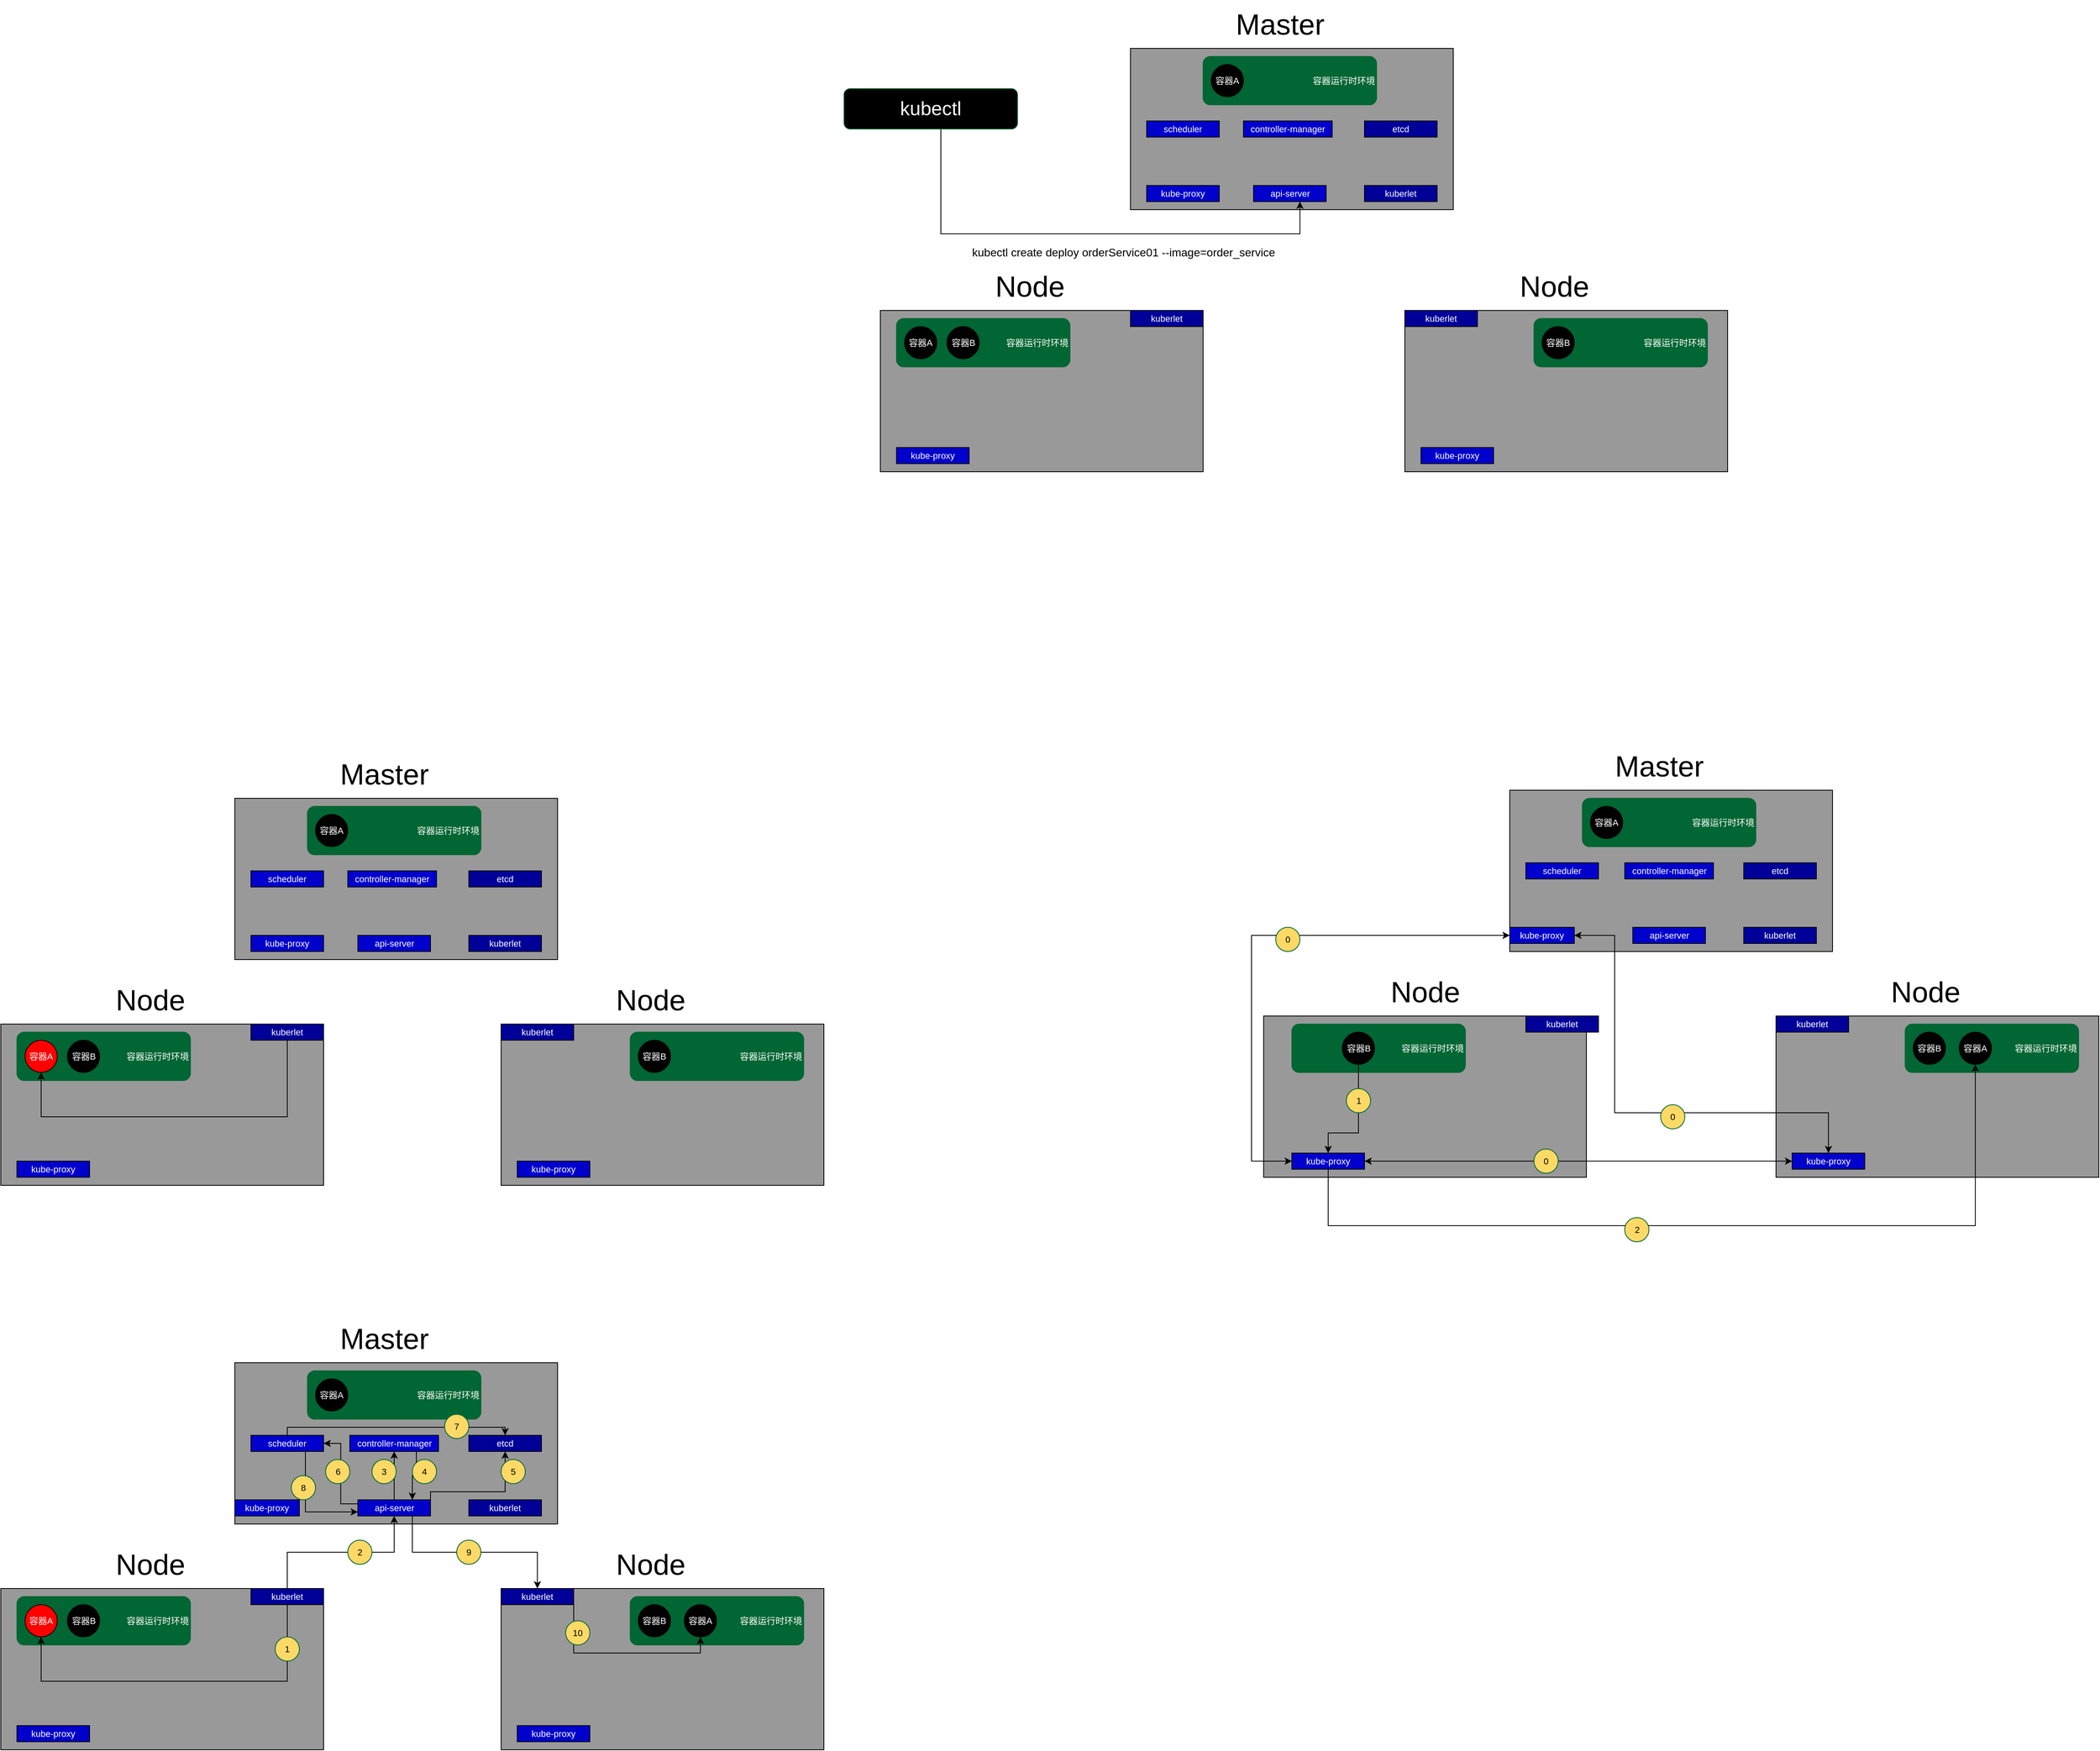 <mxfile version="20.3.0" type="device"><diagram id="0HP05efouPuiv2HojTxI" name="第 1 页"><mxGraphModel dx="3092" dy="861" grid="1" gridSize="10" guides="1" tooltips="1" connect="1" arrows="1" fold="1" page="1" pageScale="1" pageWidth="827" pageHeight="1169" math="0" shadow="0"><root><mxCell id="0"/><mxCell id="1" parent="0"/><mxCell id="IJQX7yAY1gJZF01t3FW6-1" value="" style="rounded=0;whiteSpace=wrap;html=1;fillColor=#999999;" vertex="1" parent="1"><mxGeometry x="140" y="60" width="400" height="200" as="geometry"/></mxCell><mxCell id="IJQX7yAY1gJZF01t3FW6-9" value="容器运行时环境" style="rounded=1;whiteSpace=wrap;html=1;fontSize=11;fontColor=#FFFFFF;fillColor=#006633;strokeColor=#006633;align=right;" vertex="1" parent="1"><mxGeometry x="230" y="70" width="215" height="60" as="geometry"/></mxCell><mxCell id="IJQX7yAY1gJZF01t3FW6-2" value="&lt;font style=&quot;font-size: 36px;&quot;&gt;Master&lt;/font&gt;" style="text;html=1;align=center;verticalAlign=middle;resizable=0;points=[];autosize=1;strokeColor=none;fillColor=none;" vertex="1" parent="1"><mxGeometry x="260" width="130" height="60" as="geometry"/></mxCell><mxCell id="IJQX7yAY1gJZF01t3FW6-4" value="容器A" style="ellipse;whiteSpace=wrap;html=1;aspect=fixed;fontSize=11;fontColor=#FFFFFF;fillColor=#000000;" vertex="1" parent="1"><mxGeometry x="240" y="80" width="40" height="40" as="geometry"/></mxCell><mxCell id="IJQX7yAY1gJZF01t3FW6-5" value="etcd" style="rounded=0;whiteSpace=wrap;html=1;fontSize=11;fontColor=#FFFFFF;fillColor=#000099;" vertex="1" parent="1"><mxGeometry x="430" y="150" width="90" height="20" as="geometry"/></mxCell><mxCell id="IJQX7yAY1gJZF01t3FW6-6" value="controller-manager" style="rounded=0;whiteSpace=wrap;html=1;fontSize=11;fontColor=#FFFFFF;fillColor=#0000CC;" vertex="1" parent="1"><mxGeometry x="280" y="150" width="110" height="20" as="geometry"/></mxCell><mxCell id="IJQX7yAY1gJZF01t3FW6-7" value="scheduler" style="rounded=0;whiteSpace=wrap;html=1;fontSize=11;fontColor=#FFFFFF;fillColor=#0000CC;" vertex="1" parent="1"><mxGeometry x="160" y="150" width="90" height="20" as="geometry"/></mxCell><mxCell id="IJQX7yAY1gJZF01t3FW6-8" value="api-server" style="rounded=0;whiteSpace=wrap;html=1;fontSize=11;fontColor=#FFFFFF;fillColor=#0000CC;" vertex="1" parent="1"><mxGeometry x="292.5" y="230" width="90" height="20" as="geometry"/></mxCell><mxCell id="IJQX7yAY1gJZF01t3FW6-10" value="kube-proxy" style="rounded=0;whiteSpace=wrap;html=1;fontSize=11;fontColor=#FFFFFF;fillColor=#0000CC;" vertex="1" parent="1"><mxGeometry x="160" y="230" width="90" height="20" as="geometry"/></mxCell><mxCell id="IJQX7yAY1gJZF01t3FW6-21" value="" style="rounded=0;whiteSpace=wrap;html=1;fillColor=#999999;" vertex="1" parent="1"><mxGeometry x="-170" y="385" width="400" height="200" as="geometry"/></mxCell><mxCell id="IJQX7yAY1gJZF01t3FW6-22" value="容器运行时环境" style="rounded=1;whiteSpace=wrap;html=1;fontSize=11;fontColor=#FFFFFF;fillColor=#006633;strokeColor=#006633;align=right;" vertex="1" parent="1"><mxGeometry x="-150" y="395" width="215" height="60" as="geometry"/></mxCell><mxCell id="IJQX7yAY1gJZF01t3FW6-23" value="&lt;span style=&quot;font-size: 36px;&quot;&gt;Node&lt;/span&gt;" style="text;html=1;align=center;verticalAlign=middle;resizable=0;points=[];autosize=1;strokeColor=none;fillColor=none;" vertex="1" parent="1"><mxGeometry x="-40" y="325" width="110" height="60" as="geometry"/></mxCell><mxCell id="IJQX7yAY1gJZF01t3FW6-24" value="容器A" style="ellipse;whiteSpace=wrap;html=1;aspect=fixed;fontSize=11;fontColor=#FFFFFF;fillColor=#000000;" vertex="1" parent="1"><mxGeometry x="-140" y="405" width="40" height="40" as="geometry"/></mxCell><mxCell id="IJQX7yAY1gJZF01t3FW6-29" value="kube-proxy" style="rounded=0;whiteSpace=wrap;html=1;fontSize=11;fontColor=#FFFFFF;fillColor=#0000CC;" vertex="1" parent="1"><mxGeometry x="-150" y="555" width="90" height="20" as="geometry"/></mxCell><mxCell id="IJQX7yAY1gJZF01t3FW6-30" value="容器B" style="ellipse;whiteSpace=wrap;html=1;aspect=fixed;fontSize=11;fontColor=#FFFFFF;fillColor=#000000;" vertex="1" parent="1"><mxGeometry x="-87.5" y="405" width="40" height="40" as="geometry"/></mxCell><mxCell id="IJQX7yAY1gJZF01t3FW6-31" value="kuberlet" style="rounded=0;whiteSpace=wrap;html=1;fontSize=11;fontColor=#FFFFFF;fillColor=#000099;" vertex="1" parent="1"><mxGeometry x="430" y="230" width="90" height="20" as="geometry"/></mxCell><mxCell id="IJQX7yAY1gJZF01t3FW6-32" value="kuberlet" style="rounded=0;whiteSpace=wrap;html=1;fontSize=11;fontColor=#FFFFFF;fillColor=#000099;" vertex="1" parent="1"><mxGeometry x="140" y="385" width="90" height="20" as="geometry"/></mxCell><mxCell id="IJQX7yAY1gJZF01t3FW6-33" value="" style="rounded=0;whiteSpace=wrap;html=1;fillColor=#999999;" vertex="1" parent="1"><mxGeometry x="480" y="385" width="400" height="200" as="geometry"/></mxCell><mxCell id="IJQX7yAY1gJZF01t3FW6-34" value="容器运行时环境" style="rounded=1;whiteSpace=wrap;html=1;fontSize=11;fontColor=#FFFFFF;fillColor=#006633;strokeColor=#006633;align=right;" vertex="1" parent="1"><mxGeometry x="640" y="395" width="215" height="60" as="geometry"/></mxCell><mxCell id="IJQX7yAY1gJZF01t3FW6-35" value="&lt;span style=&quot;font-size: 36px;&quot;&gt;Node&lt;/span&gt;" style="text;html=1;align=center;verticalAlign=middle;resizable=0;points=[];autosize=1;strokeColor=none;fillColor=none;" vertex="1" parent="1"><mxGeometry x="610" y="325" width="110" height="60" as="geometry"/></mxCell><mxCell id="IJQX7yAY1gJZF01t3FW6-41" value="kube-proxy" style="rounded=0;whiteSpace=wrap;html=1;fontSize=11;fontColor=#FFFFFF;fillColor=#0000CC;" vertex="1" parent="1"><mxGeometry x="500" y="555" width="90" height="20" as="geometry"/></mxCell><mxCell id="IJQX7yAY1gJZF01t3FW6-42" value="容器B" style="ellipse;whiteSpace=wrap;html=1;aspect=fixed;fontSize=11;fontColor=#FFFFFF;fillColor=#000000;" vertex="1" parent="1"><mxGeometry x="650" y="405" width="40" height="40" as="geometry"/></mxCell><mxCell id="IJQX7yAY1gJZF01t3FW6-43" value="kuberlet" style="rounded=0;whiteSpace=wrap;html=1;fontSize=11;fontColor=#FFFFFF;fillColor=#000099;" vertex="1" parent="1"><mxGeometry x="480" y="385" width="90" height="20" as="geometry"/></mxCell><mxCell id="IJQX7yAY1gJZF01t3FW6-45" value="" style="rounded=0;whiteSpace=wrap;html=1;fillColor=#999999;" vertex="1" parent="1"><mxGeometry x="-970" y="990" width="400" height="200" as="geometry"/></mxCell><mxCell id="IJQX7yAY1gJZF01t3FW6-46" value="容器运行时环境" style="rounded=1;whiteSpace=wrap;html=1;fontSize=11;fontColor=#FFFFFF;fillColor=#006633;strokeColor=#006633;align=right;" vertex="1" parent="1"><mxGeometry x="-880" y="1000" width="215" height="60" as="geometry"/></mxCell><mxCell id="IJQX7yAY1gJZF01t3FW6-47" value="&lt;font style=&quot;font-size: 36px;&quot;&gt;Master&lt;/font&gt;" style="text;html=1;align=center;verticalAlign=middle;resizable=0;points=[];autosize=1;strokeColor=none;fillColor=none;" vertex="1" parent="1"><mxGeometry x="-850" y="930" width="130" height="60" as="geometry"/></mxCell><mxCell id="IJQX7yAY1gJZF01t3FW6-48" value="容器A" style="ellipse;whiteSpace=wrap;html=1;aspect=fixed;fontSize=11;fontColor=#FFFFFF;fillColor=#000000;" vertex="1" parent="1"><mxGeometry x="-870" y="1010" width="40" height="40" as="geometry"/></mxCell><mxCell id="IJQX7yAY1gJZF01t3FW6-49" value="etcd" style="rounded=0;whiteSpace=wrap;html=1;fontSize=11;fontColor=#FFFFFF;fillColor=#000099;" vertex="1" parent="1"><mxGeometry x="-680" y="1080" width="90" height="20" as="geometry"/></mxCell><mxCell id="IJQX7yAY1gJZF01t3FW6-50" value="controller-manager" style="rounded=0;whiteSpace=wrap;html=1;fontSize=11;fontColor=#FFFFFF;fillColor=#0000CC;" vertex="1" parent="1"><mxGeometry x="-830" y="1080" width="110" height="20" as="geometry"/></mxCell><mxCell id="IJQX7yAY1gJZF01t3FW6-51" value="scheduler" style="rounded=0;whiteSpace=wrap;html=1;fontSize=11;fontColor=#FFFFFF;fillColor=#0000CC;" vertex="1" parent="1"><mxGeometry x="-950" y="1080" width="90" height="20" as="geometry"/></mxCell><mxCell id="IJQX7yAY1gJZF01t3FW6-52" value="api-server" style="rounded=0;whiteSpace=wrap;html=1;fontSize=11;fontColor=#FFFFFF;fillColor=#0000CC;" vertex="1" parent="1"><mxGeometry x="-817.5" y="1160" width="90" height="20" as="geometry"/></mxCell><mxCell id="IJQX7yAY1gJZF01t3FW6-53" value="kube-proxy" style="rounded=0;whiteSpace=wrap;html=1;fontSize=11;fontColor=#FFFFFF;fillColor=#0000CC;" vertex="1" parent="1"><mxGeometry x="-950" y="1160" width="90" height="20" as="geometry"/></mxCell><mxCell id="IJQX7yAY1gJZF01t3FW6-54" value="" style="rounded=0;whiteSpace=wrap;html=1;fillColor=#999999;" vertex="1" parent="1"><mxGeometry x="-1260" y="1270" width="400" height="200" as="geometry"/></mxCell><mxCell id="IJQX7yAY1gJZF01t3FW6-55" value="容器运行时环境" style="rounded=1;whiteSpace=wrap;html=1;fontSize=11;fontColor=#FFFFFF;fillColor=#006633;strokeColor=#006633;align=right;" vertex="1" parent="1"><mxGeometry x="-1240" y="1280" width="215" height="60" as="geometry"/></mxCell><mxCell id="IJQX7yAY1gJZF01t3FW6-56" value="&lt;span style=&quot;font-size: 36px;&quot;&gt;Node&lt;/span&gt;" style="text;html=1;align=center;verticalAlign=middle;resizable=0;points=[];autosize=1;strokeColor=none;fillColor=none;" vertex="1" parent="1"><mxGeometry x="-1130" y="1210" width="110" height="60" as="geometry"/></mxCell><mxCell id="IJQX7yAY1gJZF01t3FW6-57" value="容器A" style="ellipse;whiteSpace=wrap;html=1;aspect=fixed;fontSize=11;fontColor=#FFFFFF;fillColor=#FF0000;" vertex="1" parent="1"><mxGeometry x="-1230" y="1290" width="40" height="40" as="geometry"/></mxCell><mxCell id="IJQX7yAY1gJZF01t3FW6-58" value="kube-proxy" style="rounded=0;whiteSpace=wrap;html=1;fontSize=11;fontColor=#FFFFFF;fillColor=#0000CC;" vertex="1" parent="1"><mxGeometry x="-1240" y="1440" width="90" height="20" as="geometry"/></mxCell><mxCell id="IJQX7yAY1gJZF01t3FW6-59" value="容器B" style="ellipse;whiteSpace=wrap;html=1;aspect=fixed;fontSize=11;fontColor=#FFFFFF;fillColor=#000000;" vertex="1" parent="1"><mxGeometry x="-1177.5" y="1290" width="40" height="40" as="geometry"/></mxCell><mxCell id="IJQX7yAY1gJZF01t3FW6-60" value="kuberlet" style="rounded=0;whiteSpace=wrap;html=1;fontSize=11;fontColor=#FFFFFF;fillColor=#000099;" vertex="1" parent="1"><mxGeometry x="-680" y="1160" width="90" height="20" as="geometry"/></mxCell><mxCell id="IJQX7yAY1gJZF01t3FW6-69" style="edgeStyle=orthogonalEdgeStyle;rounded=0;orthogonalLoop=1;jettySize=auto;html=1;fontSize=11;fontColor=#FFFFFF;entryX=0.5;entryY=1;entryDx=0;entryDy=0;" edge="1" parent="1" source="IJQX7yAY1gJZF01t3FW6-61" target="IJQX7yAY1gJZF01t3FW6-57"><mxGeometry relative="1" as="geometry"><Array as="points"><mxPoint x="-905" y="1385"/><mxPoint x="-1210" y="1385"/></Array></mxGeometry></mxCell><mxCell id="IJQX7yAY1gJZF01t3FW6-61" value="kuberlet" style="rounded=0;whiteSpace=wrap;html=1;fontSize=11;fontColor=#FFFFFF;fillColor=#000099;" vertex="1" parent="1"><mxGeometry x="-950" y="1270" width="90" height="20" as="geometry"/></mxCell><mxCell id="IJQX7yAY1gJZF01t3FW6-62" value="" style="rounded=0;whiteSpace=wrap;html=1;fillColor=#999999;" vertex="1" parent="1"><mxGeometry x="-640" y="1270" width="400" height="200" as="geometry"/></mxCell><mxCell id="IJQX7yAY1gJZF01t3FW6-63" value="容器运行时环境" style="rounded=1;whiteSpace=wrap;html=1;fontSize=11;fontColor=#FFFFFF;fillColor=#006633;strokeColor=#006633;align=right;" vertex="1" parent="1"><mxGeometry x="-480" y="1280" width="215" height="60" as="geometry"/></mxCell><mxCell id="IJQX7yAY1gJZF01t3FW6-64" value="&lt;span style=&quot;font-size: 36px;&quot;&gt;Node&lt;/span&gt;" style="text;html=1;align=center;verticalAlign=middle;resizable=0;points=[];autosize=1;strokeColor=none;fillColor=none;" vertex="1" parent="1"><mxGeometry x="-510" y="1210" width="110" height="60" as="geometry"/></mxCell><mxCell id="IJQX7yAY1gJZF01t3FW6-65" value="kube-proxy" style="rounded=0;whiteSpace=wrap;html=1;fontSize=11;fontColor=#FFFFFF;fillColor=#0000CC;" vertex="1" parent="1"><mxGeometry x="-620" y="1440" width="90" height="20" as="geometry"/></mxCell><mxCell id="IJQX7yAY1gJZF01t3FW6-66" value="容器B" style="ellipse;whiteSpace=wrap;html=1;aspect=fixed;fontSize=11;fontColor=#FFFFFF;fillColor=#000000;" vertex="1" parent="1"><mxGeometry x="-470" y="1290" width="40" height="40" as="geometry"/></mxCell><mxCell id="IJQX7yAY1gJZF01t3FW6-67" value="kuberlet" style="rounded=0;whiteSpace=wrap;html=1;fontSize=11;fontColor=#FFFFFF;fillColor=#000099;" vertex="1" parent="1"><mxGeometry x="-640" y="1270" width="90" height="20" as="geometry"/></mxCell><mxCell id="IJQX7yAY1gJZF01t3FW6-70" value="" style="rounded=0;whiteSpace=wrap;html=1;fillColor=#999999;" vertex="1" parent="1"><mxGeometry x="-970" y="1690" width="400" height="200" as="geometry"/></mxCell><mxCell id="IJQX7yAY1gJZF01t3FW6-71" value="容器运行时环境" style="rounded=1;whiteSpace=wrap;html=1;fontSize=11;fontColor=#FFFFFF;fillColor=#006633;strokeColor=#006633;align=right;" vertex="1" parent="1"><mxGeometry x="-880" y="1700" width="215" height="60" as="geometry"/></mxCell><mxCell id="IJQX7yAY1gJZF01t3FW6-72" value="&lt;font style=&quot;font-size: 36px;&quot;&gt;Master&lt;/font&gt;" style="text;html=1;align=center;verticalAlign=middle;resizable=0;points=[];autosize=1;strokeColor=none;fillColor=none;" vertex="1" parent="1"><mxGeometry x="-850" y="1630" width="130" height="60" as="geometry"/></mxCell><mxCell id="IJQX7yAY1gJZF01t3FW6-73" value="容器A" style="ellipse;whiteSpace=wrap;html=1;aspect=fixed;fontSize=11;fontColor=#FFFFFF;fillColor=#000000;" vertex="1" parent="1"><mxGeometry x="-870" y="1710" width="40" height="40" as="geometry"/></mxCell><mxCell id="IJQX7yAY1gJZF01t3FW6-74" value="etcd" style="rounded=0;whiteSpace=wrap;html=1;fontSize=11;fontColor=#FFFFFF;fillColor=#000099;" vertex="1" parent="1"><mxGeometry x="-680" y="1780" width="90" height="20" as="geometry"/></mxCell><mxCell id="IJQX7yAY1gJZF01t3FW6-105" style="edgeStyle=orthogonalEdgeStyle;rounded=0;orthogonalLoop=1;jettySize=auto;html=1;exitX=0.75;exitY=1;exitDx=0;exitDy=0;fontSize=11;fontColor=#000000;entryX=0.75;entryY=0;entryDx=0;entryDy=0;" edge="1" parent="1" source="IJQX7yAY1gJZF01t3FW6-75" target="IJQX7yAY1gJZF01t3FW6-77"><mxGeometry relative="1" as="geometry"/></mxCell><mxCell id="IJQX7yAY1gJZF01t3FW6-75" value="controller-manager" style="rounded=0;whiteSpace=wrap;html=1;fontSize=11;fontColor=#FFFFFF;fillColor=#0000CC;" vertex="1" parent="1"><mxGeometry x="-827.5" y="1780" width="110" height="20" as="geometry"/></mxCell><mxCell id="IJQX7yAY1gJZF01t3FW6-112" style="edgeStyle=orthogonalEdgeStyle;rounded=0;orthogonalLoop=1;jettySize=auto;html=1;exitX=0.5;exitY=0;exitDx=0;exitDy=0;entryX=0.5;entryY=0;entryDx=0;entryDy=0;fontSize=11;fontColor=#000000;" edge="1" parent="1" source="IJQX7yAY1gJZF01t3FW6-76" target="IJQX7yAY1gJZF01t3FW6-74"><mxGeometry relative="1" as="geometry"><Array as="points"><mxPoint x="-905" y="1770"/><mxPoint x="-635" y="1770"/></Array></mxGeometry></mxCell><mxCell id="IJQX7yAY1gJZF01t3FW6-114" style="edgeStyle=orthogonalEdgeStyle;rounded=0;orthogonalLoop=1;jettySize=auto;html=1;exitX=0.75;exitY=1;exitDx=0;exitDy=0;entryX=0;entryY=0.75;entryDx=0;entryDy=0;fontSize=11;fontColor=#000000;" edge="1" parent="1" source="IJQX7yAY1gJZF01t3FW6-76" target="IJQX7yAY1gJZF01t3FW6-77"><mxGeometry relative="1" as="geometry"/></mxCell><mxCell id="IJQX7yAY1gJZF01t3FW6-76" value="scheduler" style="rounded=0;whiteSpace=wrap;html=1;fontSize=11;fontColor=#FFFFFF;fillColor=#0000CC;" vertex="1" parent="1"><mxGeometry x="-950" y="1780" width="90" height="20" as="geometry"/></mxCell><mxCell id="IJQX7yAY1gJZF01t3FW6-102" style="edgeStyle=orthogonalEdgeStyle;rounded=0;orthogonalLoop=1;jettySize=auto;html=1;exitX=0.5;exitY=0;exitDx=0;exitDy=0;entryX=0.5;entryY=1;entryDx=0;entryDy=0;fontSize=11;fontColor=#000000;" edge="1" parent="1" source="IJQX7yAY1gJZF01t3FW6-77" target="IJQX7yAY1gJZF01t3FW6-75"><mxGeometry relative="1" as="geometry"/></mxCell><mxCell id="IJQX7yAY1gJZF01t3FW6-107" style="edgeStyle=orthogonalEdgeStyle;rounded=0;orthogonalLoop=1;jettySize=auto;html=1;exitX=1;exitY=0.5;exitDx=0;exitDy=0;entryX=0.5;entryY=1;entryDx=0;entryDy=0;fontSize=11;fontColor=#000000;" edge="1" parent="1" source="IJQX7yAY1gJZF01t3FW6-77" target="IJQX7yAY1gJZF01t3FW6-74"><mxGeometry relative="1" as="geometry"><Array as="points"><mxPoint x="-727" y="1850"/><mxPoint x="-635" y="1850"/></Array></mxGeometry></mxCell><mxCell id="IJQX7yAY1gJZF01t3FW6-109" style="edgeStyle=orthogonalEdgeStyle;rounded=0;orthogonalLoop=1;jettySize=auto;html=1;exitX=0;exitY=0.25;exitDx=0;exitDy=0;entryX=1;entryY=0.5;entryDx=0;entryDy=0;fontSize=11;fontColor=#000000;" edge="1" parent="1" source="IJQX7yAY1gJZF01t3FW6-77" target="IJQX7yAY1gJZF01t3FW6-76"><mxGeometry relative="1" as="geometry"/></mxCell><mxCell id="IJQX7yAY1gJZF01t3FW6-117" style="edgeStyle=orthogonalEdgeStyle;rounded=0;orthogonalLoop=1;jettySize=auto;html=1;exitX=0.75;exitY=1;exitDx=0;exitDy=0;entryX=0.5;entryY=0;entryDx=0;entryDy=0;fontSize=11;fontColor=#000000;" edge="1" parent="1" source="IJQX7yAY1gJZF01t3FW6-77" target="IJQX7yAY1gJZF01t3FW6-93"><mxGeometry relative="1" as="geometry"/></mxCell><mxCell id="IJQX7yAY1gJZF01t3FW6-77" value="api-server" style="rounded=0;whiteSpace=wrap;html=1;fontSize=11;fontColor=#FFFFFF;fillColor=#0000CC;" vertex="1" parent="1"><mxGeometry x="-817.5" y="1860" width="90" height="20" as="geometry"/></mxCell><mxCell id="IJQX7yAY1gJZF01t3FW6-78" value="kube-proxy" style="rounded=0;whiteSpace=wrap;html=1;fontSize=11;fontColor=#FFFFFF;fillColor=#0000CC;" vertex="1" parent="1"><mxGeometry x="-970" y="1860" width="80" height="20" as="geometry"/></mxCell><mxCell id="IJQX7yAY1gJZF01t3FW6-79" value="" style="rounded=0;whiteSpace=wrap;html=1;fillColor=#999999;" vertex="1" parent="1"><mxGeometry x="-1260" y="1970" width="400" height="200" as="geometry"/></mxCell><mxCell id="IJQX7yAY1gJZF01t3FW6-80" value="容器运行时环境" style="rounded=1;whiteSpace=wrap;html=1;fontSize=11;fontColor=#FFFFFF;fillColor=#006633;strokeColor=#006633;align=right;" vertex="1" parent="1"><mxGeometry x="-1240" y="1980" width="215" height="60" as="geometry"/></mxCell><mxCell id="IJQX7yAY1gJZF01t3FW6-81" value="&lt;span style=&quot;font-size: 36px;&quot;&gt;Node&lt;/span&gt;" style="text;html=1;align=center;verticalAlign=middle;resizable=0;points=[];autosize=1;strokeColor=none;fillColor=none;" vertex="1" parent="1"><mxGeometry x="-1130" y="1910" width="110" height="60" as="geometry"/></mxCell><mxCell id="IJQX7yAY1gJZF01t3FW6-82" value="容器A" style="ellipse;whiteSpace=wrap;html=1;aspect=fixed;fontSize=11;fontColor=#FFFFFF;fillColor=#FF0000;" vertex="1" parent="1"><mxGeometry x="-1230" y="1990" width="40" height="40" as="geometry"/></mxCell><mxCell id="IJQX7yAY1gJZF01t3FW6-83" value="kube-proxy" style="rounded=0;whiteSpace=wrap;html=1;fontSize=11;fontColor=#FFFFFF;fillColor=#0000CC;" vertex="1" parent="1"><mxGeometry x="-1240" y="2140" width="90" height="20" as="geometry"/></mxCell><mxCell id="IJQX7yAY1gJZF01t3FW6-84" value="容器B" style="ellipse;whiteSpace=wrap;html=1;aspect=fixed;fontSize=11;fontColor=#FFFFFF;fillColor=#000000;" vertex="1" parent="1"><mxGeometry x="-1177.5" y="1990" width="40" height="40" as="geometry"/></mxCell><mxCell id="IJQX7yAY1gJZF01t3FW6-85" value="kuberlet" style="rounded=0;whiteSpace=wrap;html=1;fontSize=11;fontColor=#FFFFFF;fillColor=#000099;" vertex="1" parent="1"><mxGeometry x="-680" y="1860" width="90" height="20" as="geometry"/></mxCell><mxCell id="IJQX7yAY1gJZF01t3FW6-86" style="edgeStyle=orthogonalEdgeStyle;rounded=0;orthogonalLoop=1;jettySize=auto;html=1;fontSize=11;fontColor=#FFFFFF;entryX=0.5;entryY=1;entryDx=0;entryDy=0;" edge="1" parent="1" source="IJQX7yAY1gJZF01t3FW6-87" target="IJQX7yAY1gJZF01t3FW6-82"><mxGeometry relative="1" as="geometry"><Array as="points"><mxPoint x="-905" y="2085"/><mxPoint x="-1210" y="2085"/></Array></mxGeometry></mxCell><mxCell id="IJQX7yAY1gJZF01t3FW6-100" style="edgeStyle=orthogonalEdgeStyle;rounded=0;orthogonalLoop=1;jettySize=auto;html=1;exitX=0.5;exitY=0;exitDx=0;exitDy=0;entryX=0.5;entryY=1;entryDx=0;entryDy=0;fontSize=11;fontColor=#000000;" edge="1" parent="1" source="IJQX7yAY1gJZF01t3FW6-87" target="IJQX7yAY1gJZF01t3FW6-77"><mxGeometry relative="1" as="geometry"/></mxCell><mxCell id="IJQX7yAY1gJZF01t3FW6-87" value="kuberlet" style="rounded=0;whiteSpace=wrap;html=1;fontSize=11;fontColor=#FFFFFF;fillColor=#000099;" vertex="1" parent="1"><mxGeometry x="-950" y="1970" width="90" height="20" as="geometry"/></mxCell><mxCell id="IJQX7yAY1gJZF01t3FW6-88" value="" style="rounded=0;whiteSpace=wrap;html=1;fillColor=#999999;" vertex="1" parent="1"><mxGeometry x="-640" y="1970" width="400" height="200" as="geometry"/></mxCell><mxCell id="IJQX7yAY1gJZF01t3FW6-89" value="容器运行时环境" style="rounded=1;whiteSpace=wrap;html=1;fontSize=11;fontColor=#FFFFFF;fillColor=#006633;strokeColor=#006633;align=right;" vertex="1" parent="1"><mxGeometry x="-480" y="1980" width="215" height="60" as="geometry"/></mxCell><mxCell id="IJQX7yAY1gJZF01t3FW6-90" value="&lt;span style=&quot;font-size: 36px;&quot;&gt;Node&lt;/span&gt;" style="text;html=1;align=center;verticalAlign=middle;resizable=0;points=[];autosize=1;strokeColor=none;fillColor=none;" vertex="1" parent="1"><mxGeometry x="-510" y="1910" width="110" height="60" as="geometry"/></mxCell><mxCell id="IJQX7yAY1gJZF01t3FW6-91" value="kube-proxy" style="rounded=0;whiteSpace=wrap;html=1;fontSize=11;fontColor=#FFFFFF;fillColor=#0000CC;" vertex="1" parent="1"><mxGeometry x="-620" y="2140" width="90" height="20" as="geometry"/></mxCell><mxCell id="IJQX7yAY1gJZF01t3FW6-92" value="容器B" style="ellipse;whiteSpace=wrap;html=1;aspect=fixed;fontSize=11;fontColor=#FFFFFF;fillColor=#000000;" vertex="1" parent="1"><mxGeometry x="-470" y="1990" width="40" height="40" as="geometry"/></mxCell><mxCell id="IJQX7yAY1gJZF01t3FW6-120" style="edgeStyle=orthogonalEdgeStyle;rounded=0;orthogonalLoop=1;jettySize=auto;html=1;exitX=1;exitY=0.5;exitDx=0;exitDy=0;entryX=0.5;entryY=1;entryDx=0;entryDy=0;fontSize=11;fontColor=#000000;" edge="1" parent="1" source="IJQX7yAY1gJZF01t3FW6-93" target="IJQX7yAY1gJZF01t3FW6-119"><mxGeometry relative="1" as="geometry"><Array as="points"><mxPoint x="-550" y="2050"/><mxPoint x="-393" y="2050"/></Array></mxGeometry></mxCell><mxCell id="IJQX7yAY1gJZF01t3FW6-93" value="kuberlet" style="rounded=0;whiteSpace=wrap;html=1;fontSize=11;fontColor=#FFFFFF;fillColor=#000099;" vertex="1" parent="1"><mxGeometry x="-640" y="1970" width="90" height="20" as="geometry"/></mxCell><mxCell id="IJQX7yAY1gJZF01t3FW6-95" value="&lt;font color=&quot;#000000&quot;&gt;1&lt;/font&gt;" style="ellipse;whiteSpace=wrap;html=1;aspect=fixed;strokeColor=#006633;fontSize=11;fontColor=#FFFFFF;fillColor=#FFD966;" vertex="1" parent="1"><mxGeometry x="-920" y="2030" width="30" height="30" as="geometry"/></mxCell><mxCell id="IJQX7yAY1gJZF01t3FW6-101" value="&lt;font color=&quot;#000000&quot;&gt;2&lt;/font&gt;" style="ellipse;whiteSpace=wrap;html=1;aspect=fixed;strokeColor=#006633;fontSize=11;fontColor=#FFFFFF;fillColor=#FFD966;" vertex="1" parent="1"><mxGeometry x="-830" y="1910" width="30" height="30" as="geometry"/></mxCell><mxCell id="IJQX7yAY1gJZF01t3FW6-103" value="&lt;font color=&quot;#000000&quot;&gt;3&lt;/font&gt;" style="ellipse;whiteSpace=wrap;html=1;aspect=fixed;strokeColor=#006633;fontSize=11;fontColor=#FFFFFF;fillColor=#FFD966;" vertex="1" parent="1"><mxGeometry x="-800" y="1810" width="30" height="30" as="geometry"/></mxCell><mxCell id="IJQX7yAY1gJZF01t3FW6-106" value="&lt;font color=&quot;#000000&quot;&gt;4&lt;/font&gt;" style="ellipse;whiteSpace=wrap;html=1;aspect=fixed;strokeColor=#006633;fontSize=11;fontColor=#FFFFFF;fillColor=#FFD966;" vertex="1" parent="1"><mxGeometry x="-750" y="1810" width="30" height="30" as="geometry"/></mxCell><mxCell id="IJQX7yAY1gJZF01t3FW6-108" value="&lt;font color=&quot;#000000&quot;&gt;5&lt;/font&gt;" style="ellipse;whiteSpace=wrap;html=1;aspect=fixed;strokeColor=#006633;fontSize=11;fontColor=#FFFFFF;fillColor=#FFD966;" vertex="1" parent="1"><mxGeometry x="-640" y="1810" width="30" height="30" as="geometry"/></mxCell><mxCell id="IJQX7yAY1gJZF01t3FW6-111" value="&lt;font color=&quot;#000000&quot;&gt;6&lt;/font&gt;" style="ellipse;whiteSpace=wrap;html=1;aspect=fixed;strokeColor=#006633;fontSize=11;fontColor=#FFFFFF;fillColor=#FFD966;" vertex="1" parent="1"><mxGeometry x="-857.5" y="1810" width="30" height="30" as="geometry"/></mxCell><mxCell id="IJQX7yAY1gJZF01t3FW6-113" value="&lt;font color=&quot;#000000&quot;&gt;7&lt;/font&gt;" style="ellipse;whiteSpace=wrap;html=1;aspect=fixed;strokeColor=#006633;fontSize=11;fontColor=#FFFFFF;fillColor=#FFD966;" vertex="1" parent="1"><mxGeometry x="-710" y="1754" width="30" height="30" as="geometry"/></mxCell><mxCell id="IJQX7yAY1gJZF01t3FW6-118" value="&lt;font color=&quot;#000000&quot;&gt;9&lt;/font&gt;" style="ellipse;whiteSpace=wrap;html=1;aspect=fixed;strokeColor=#006633;fontSize=11;fontColor=#FFFFFF;fillColor=#FFD966;" vertex="1" parent="1"><mxGeometry x="-695" y="1910" width="30" height="30" as="geometry"/></mxCell><mxCell id="IJQX7yAY1gJZF01t3FW6-119" value="容器A" style="ellipse;whiteSpace=wrap;html=1;aspect=fixed;fontSize=11;fontColor=#FFFFFF;fillColor=#000000;" vertex="1" parent="1"><mxGeometry x="-413" y="1990" width="40" height="40" as="geometry"/></mxCell><mxCell id="IJQX7yAY1gJZF01t3FW6-121" value="&lt;font color=&quot;#000000&quot;&gt;10&lt;/font&gt;" style="ellipse;whiteSpace=wrap;html=1;aspect=fixed;strokeColor=#006633;fontSize=11;fontColor=#FFFFFF;fillColor=#FFD966;" vertex="1" parent="1"><mxGeometry x="-560" y="2010" width="30" height="30" as="geometry"/></mxCell><mxCell id="IJQX7yAY1gJZF01t3FW6-122" value="&lt;font color=&quot;#000000&quot;&gt;8&lt;/font&gt;" style="ellipse;whiteSpace=wrap;html=1;aspect=fixed;strokeColor=#006633;fontSize=11;fontColor=#FFFFFF;fillColor=#FFD966;" vertex="1" parent="1"><mxGeometry x="-900" y="1830" width="30" height="30" as="geometry"/></mxCell><mxCell id="IJQX7yAY1gJZF01t3FW6-123" value="" style="rounded=0;whiteSpace=wrap;html=1;fillColor=#999999;" vertex="1" parent="1"><mxGeometry x="610" y="980" width="400" height="200" as="geometry"/></mxCell><mxCell id="IJQX7yAY1gJZF01t3FW6-124" value="容器运行时环境" style="rounded=1;whiteSpace=wrap;html=1;fontSize=11;fontColor=#FFFFFF;fillColor=#006633;strokeColor=#006633;align=right;" vertex="1" parent="1"><mxGeometry x="700" y="990" width="215" height="60" as="geometry"/></mxCell><mxCell id="IJQX7yAY1gJZF01t3FW6-125" value="&lt;font style=&quot;font-size: 36px;&quot;&gt;Master&lt;/font&gt;" style="text;html=1;align=center;verticalAlign=middle;resizable=0;points=[];autosize=1;strokeColor=none;fillColor=none;" vertex="1" parent="1"><mxGeometry x="730" y="920" width="130" height="60" as="geometry"/></mxCell><mxCell id="IJQX7yAY1gJZF01t3FW6-126" value="容器A" style="ellipse;whiteSpace=wrap;html=1;aspect=fixed;fontSize=11;fontColor=#FFFFFF;fillColor=#000000;" vertex="1" parent="1"><mxGeometry x="710" y="1000" width="40" height="40" as="geometry"/></mxCell><mxCell id="IJQX7yAY1gJZF01t3FW6-127" value="etcd" style="rounded=0;whiteSpace=wrap;html=1;fontSize=11;fontColor=#FFFFFF;fillColor=#000099;" vertex="1" parent="1"><mxGeometry x="900" y="1070" width="90" height="20" as="geometry"/></mxCell><mxCell id="IJQX7yAY1gJZF01t3FW6-129" value="controller-manager" style="rounded=0;whiteSpace=wrap;html=1;fontSize=11;fontColor=#FFFFFF;fillColor=#0000CC;" vertex="1" parent="1"><mxGeometry x="752.5" y="1070" width="110" height="20" as="geometry"/></mxCell><mxCell id="IJQX7yAY1gJZF01t3FW6-132" value="scheduler" style="rounded=0;whiteSpace=wrap;html=1;fontSize=11;fontColor=#FFFFFF;fillColor=#0000CC;" vertex="1" parent="1"><mxGeometry x="630" y="1070" width="90" height="20" as="geometry"/></mxCell><mxCell id="IJQX7yAY1gJZF01t3FW6-137" value="api-server" style="rounded=0;whiteSpace=wrap;html=1;fontSize=11;fontColor=#FFFFFF;fillColor=#0000CC;" vertex="1" parent="1"><mxGeometry x="762.5" y="1150" width="90" height="20" as="geometry"/></mxCell><mxCell id="IJQX7yAY1gJZF01t3FW6-138" value="kube-proxy" style="rounded=0;whiteSpace=wrap;html=1;fontSize=11;fontColor=#FFFFFF;fillColor=#0000CC;" vertex="1" parent="1"><mxGeometry x="610" y="1150" width="80" height="20" as="geometry"/></mxCell><mxCell id="IJQX7yAY1gJZF01t3FW6-139" value="" style="rounded=0;whiteSpace=wrap;html=1;fillColor=#999999;" vertex="1" parent="1"><mxGeometry x="305" y="1260" width="400" height="200" as="geometry"/></mxCell><mxCell id="IJQX7yAY1gJZF01t3FW6-140" value="容器运行时环境" style="rounded=1;whiteSpace=wrap;html=1;fontSize=11;fontColor=#FFFFFF;fillColor=#006633;strokeColor=#006633;align=right;" vertex="1" parent="1"><mxGeometry x="340" y="1270" width="215" height="60" as="geometry"/></mxCell><mxCell id="IJQX7yAY1gJZF01t3FW6-141" value="&lt;span style=&quot;font-size: 36px;&quot;&gt;Node&lt;/span&gt;" style="text;html=1;align=center;verticalAlign=middle;resizable=0;points=[];autosize=1;strokeColor=none;fillColor=none;" vertex="1" parent="1"><mxGeometry x="450" y="1200" width="110" height="60" as="geometry"/></mxCell><mxCell id="IJQX7yAY1gJZF01t3FW6-169" style="edgeStyle=orthogonalEdgeStyle;rounded=0;orthogonalLoop=1;jettySize=auto;html=1;exitX=0;exitY=0.5;exitDx=0;exitDy=0;entryX=0;entryY=0.5;entryDx=0;entryDy=0;fontSize=11;fontColor=#000000;" edge="1" parent="1" source="IJQX7yAY1gJZF01t3FW6-143" target="IJQX7yAY1gJZF01t3FW6-138"><mxGeometry relative="1" as="geometry"><Array as="points"><mxPoint x="290" y="1440"/><mxPoint x="290" y="1160"/></Array></mxGeometry></mxCell><mxCell id="IJQX7yAY1gJZF01t3FW6-143" value="kube-proxy" style="rounded=0;whiteSpace=wrap;html=1;fontSize=11;fontColor=#FFFFFF;fillColor=#0000CC;" vertex="1" parent="1"><mxGeometry x="340" y="1430" width="90" height="20" as="geometry"/></mxCell><mxCell id="IJQX7yAY1gJZF01t3FW6-176" style="edgeStyle=orthogonalEdgeStyle;rounded=0;orthogonalLoop=1;jettySize=auto;html=1;exitX=0.5;exitY=1;exitDx=0;exitDy=0;entryX=0.5;entryY=0;entryDx=0;entryDy=0;fontSize=11;fontColor=#000000;startArrow=none;" edge="1" parent="1" source="IJQX7yAY1gJZF01t3FW6-178" target="IJQX7yAY1gJZF01t3FW6-143"><mxGeometry relative="1" as="geometry"/></mxCell><mxCell id="IJQX7yAY1gJZF01t3FW6-144" value="容器B" style="ellipse;whiteSpace=wrap;html=1;aspect=fixed;fontSize=11;fontColor=#FFFFFF;fillColor=#000000;" vertex="1" parent="1"><mxGeometry x="402.5" y="1280" width="40" height="40" as="geometry"/></mxCell><mxCell id="IJQX7yAY1gJZF01t3FW6-145" value="kuberlet" style="rounded=0;whiteSpace=wrap;html=1;fontSize=11;fontColor=#FFFFFF;fillColor=#000099;" vertex="1" parent="1"><mxGeometry x="900" y="1150" width="90" height="20" as="geometry"/></mxCell><mxCell id="IJQX7yAY1gJZF01t3FW6-148" value="kuberlet" style="rounded=0;whiteSpace=wrap;html=1;fontSize=11;fontColor=#FFFFFF;fillColor=#000099;" vertex="1" parent="1"><mxGeometry x="630" y="1260" width="90" height="20" as="geometry"/></mxCell><mxCell id="IJQX7yAY1gJZF01t3FW6-149" value="" style="rounded=0;whiteSpace=wrap;html=1;fillColor=#999999;" vertex="1" parent="1"><mxGeometry x="940" y="1260" width="400" height="200" as="geometry"/></mxCell><mxCell id="IJQX7yAY1gJZF01t3FW6-150" value="容器运行时环境" style="rounded=1;whiteSpace=wrap;html=1;fontSize=11;fontColor=#FFFFFF;fillColor=#006633;strokeColor=#006633;align=right;" vertex="1" parent="1"><mxGeometry x="1100" y="1270" width="215" height="60" as="geometry"/></mxCell><mxCell id="IJQX7yAY1gJZF01t3FW6-151" value="&lt;span style=&quot;font-size: 36px;&quot;&gt;Node&lt;/span&gt;" style="text;html=1;align=center;verticalAlign=middle;resizable=0;points=[];autosize=1;strokeColor=none;fillColor=none;" vertex="1" parent="1"><mxGeometry x="1070" y="1200" width="110" height="60" as="geometry"/></mxCell><mxCell id="IJQX7yAY1gJZF01t3FW6-171" style="edgeStyle=orthogonalEdgeStyle;rounded=0;orthogonalLoop=1;jettySize=auto;html=1;exitX=0;exitY=0.5;exitDx=0;exitDy=0;fontSize=11;fontColor=#000000;" edge="1" parent="1" source="IJQX7yAY1gJZF01t3FW6-152" target="IJQX7yAY1gJZF01t3FW6-143"><mxGeometry relative="1" as="geometry"/></mxCell><mxCell id="IJQX7yAY1gJZF01t3FW6-175" style="edgeStyle=orthogonalEdgeStyle;rounded=0;orthogonalLoop=1;jettySize=auto;html=1;exitX=0.5;exitY=0;exitDx=0;exitDy=0;entryX=1;entryY=0.5;entryDx=0;entryDy=0;fontSize=11;fontColor=#000000;" edge="1" parent="1" source="IJQX7yAY1gJZF01t3FW6-152" target="IJQX7yAY1gJZF01t3FW6-138"><mxGeometry relative="1" as="geometry"><Array as="points"><mxPoint x="1005" y="1380"/><mxPoint x="740" y="1380"/><mxPoint x="740" y="1160"/></Array></mxGeometry></mxCell><mxCell id="IJQX7yAY1gJZF01t3FW6-152" value="kube-proxy" style="rounded=0;whiteSpace=wrap;html=1;fontSize=11;fontColor=#FFFFFF;fillColor=#0000CC;" vertex="1" parent="1"><mxGeometry x="960" y="1430" width="90" height="20" as="geometry"/></mxCell><mxCell id="IJQX7yAY1gJZF01t3FW6-153" value="容器B" style="ellipse;whiteSpace=wrap;html=1;aspect=fixed;fontSize=11;fontColor=#FFFFFF;fillColor=#000000;" vertex="1" parent="1"><mxGeometry x="1110" y="1280" width="40" height="40" as="geometry"/></mxCell><mxCell id="IJQX7yAY1gJZF01t3FW6-155" value="kuberlet" style="rounded=0;whiteSpace=wrap;html=1;fontSize=11;fontColor=#FFFFFF;fillColor=#000099;" vertex="1" parent="1"><mxGeometry x="940" y="1260" width="90" height="20" as="geometry"/></mxCell><mxCell id="IJQX7yAY1gJZF01t3FW6-164" value="容器A" style="ellipse;whiteSpace=wrap;html=1;aspect=fixed;fontSize=11;fontColor=#FFFFFF;fillColor=#000000;" vertex="1" parent="1"><mxGeometry x="1167" y="1280" width="40" height="40" as="geometry"/></mxCell><mxCell id="IJQX7yAY1gJZF01t3FW6-168" style="edgeStyle=orthogonalEdgeStyle;rounded=0;orthogonalLoop=1;jettySize=auto;html=1;exitX=0;exitY=0.5;exitDx=0;exitDy=0;entryX=0;entryY=0.5;entryDx=0;entryDy=0;fontSize=11;fontColor=#000000;" edge="1" parent="1" source="IJQX7yAY1gJZF01t3FW6-138" target="IJQX7yAY1gJZF01t3FW6-143"><mxGeometry relative="1" as="geometry"><Array as="points"><mxPoint x="290" y="1160"/><mxPoint x="290" y="1440"/></Array></mxGeometry></mxCell><mxCell id="IJQX7yAY1gJZF01t3FW6-170" style="edgeStyle=orthogonalEdgeStyle;rounded=0;orthogonalLoop=1;jettySize=auto;html=1;exitX=1;exitY=0.5;exitDx=0;exitDy=0;fontSize=11;fontColor=#000000;" edge="1" parent="1" source="IJQX7yAY1gJZF01t3FW6-143" target="IJQX7yAY1gJZF01t3FW6-152"><mxGeometry relative="1" as="geometry"/></mxCell><mxCell id="IJQX7yAY1gJZF01t3FW6-174" style="edgeStyle=orthogonalEdgeStyle;rounded=0;orthogonalLoop=1;jettySize=auto;html=1;exitX=1;exitY=0.5;exitDx=0;exitDy=0;entryX=0.5;entryY=0;entryDx=0;entryDy=0;fontSize=11;fontColor=#000000;" edge="1" parent="1" source="IJQX7yAY1gJZF01t3FW6-138" target="IJQX7yAY1gJZF01t3FW6-152"><mxGeometry relative="1" as="geometry"><Array as="points"><mxPoint x="740" y="1160"/><mxPoint x="740" y="1380"/><mxPoint x="1005" y="1380"/></Array></mxGeometry></mxCell><mxCell id="IJQX7yAY1gJZF01t3FW6-178" value="&lt;font color=&quot;#000000&quot;&gt;1&lt;/font&gt;" style="ellipse;whiteSpace=wrap;html=1;aspect=fixed;strokeColor=#006633;fontSize=11;fontColor=#FFFFFF;fillColor=#FFD966;" vertex="1" parent="1"><mxGeometry x="407.5" y="1350" width="30" height="30" as="geometry"/></mxCell><mxCell id="IJQX7yAY1gJZF01t3FW6-180" value="" style="edgeStyle=orthogonalEdgeStyle;rounded=0;orthogonalLoop=1;jettySize=auto;html=1;exitX=0.5;exitY=1;exitDx=0;exitDy=0;entryX=0.5;entryY=0;entryDx=0;entryDy=0;fontSize=11;fontColor=#000000;endArrow=none;" edge="1" parent="1" source="IJQX7yAY1gJZF01t3FW6-144" target="IJQX7yAY1gJZF01t3FW6-178"><mxGeometry relative="1" as="geometry"><mxPoint x="422.5" y="1320.0" as="sourcePoint"/><mxPoint x="385" y="1430" as="targetPoint"/></mxGeometry></mxCell><mxCell id="IJQX7yAY1gJZF01t3FW6-185" value="&lt;font color=&quot;#000000&quot;&gt;0&lt;/font&gt;" style="ellipse;whiteSpace=wrap;html=1;aspect=fixed;strokeColor=#006633;fontSize=11;fontColor=#FFFFFF;fillColor=#FFD966;" vertex="1" parent="1"><mxGeometry x="797" y="1370" width="30" height="30" as="geometry"/></mxCell><mxCell id="IJQX7yAY1gJZF01t3FW6-187" value="&lt;font color=&quot;#000000&quot;&gt;0&lt;/font&gt;" style="ellipse;whiteSpace=wrap;html=1;aspect=fixed;strokeColor=#006633;fontSize=11;fontColor=#FFFFFF;fillColor=#FFD966;" vertex="1" parent="1"><mxGeometry x="640" y="1425" width="30" height="30" as="geometry"/></mxCell><mxCell id="IJQX7yAY1gJZF01t3FW6-188" value="&lt;font color=&quot;#000000&quot;&gt;0&lt;/font&gt;" style="ellipse;whiteSpace=wrap;html=1;aspect=fixed;strokeColor=#006633;fontSize=11;fontColor=#FFFFFF;fillColor=#FFD966;" vertex="1" parent="1"><mxGeometry x="320" y="1150" width="30" height="30" as="geometry"/></mxCell><mxCell id="IJQX7yAY1gJZF01t3FW6-181" style="edgeStyle=orthogonalEdgeStyle;rounded=0;orthogonalLoop=1;jettySize=auto;html=1;exitX=0.5;exitY=1;exitDx=0;exitDy=0;fontSize=11;fontColor=#000000;" edge="1" parent="1" source="IJQX7yAY1gJZF01t3FW6-143" target="IJQX7yAY1gJZF01t3FW6-164"><mxGeometry relative="1" as="geometry"><Array as="points"><mxPoint x="385" y="1520"/><mxPoint x="1187" y="1520"/></Array></mxGeometry></mxCell><mxCell id="IJQX7yAY1gJZF01t3FW6-182" value="&lt;font color=&quot;#000000&quot;&gt;2&lt;/font&gt;" style="ellipse;whiteSpace=wrap;html=1;aspect=fixed;strokeColor=#006633;fontSize=11;fontColor=#FFFFFF;fillColor=#FFD966;" vertex="1" parent="1"><mxGeometry x="752.5" y="1510" width="30" height="30" as="geometry"/></mxCell><mxCell id="IJQX7yAY1gJZF01t3FW6-191" style="edgeStyle=orthogonalEdgeStyle;rounded=0;orthogonalLoop=1;jettySize=auto;html=1;exitX=0.5;exitY=1;exitDx=0;exitDy=0;entryX=0.5;entryY=1;entryDx=0;entryDy=0;fontSize=24;fontColor=#000000;" edge="1" parent="1"><mxGeometry relative="1" as="geometry"><mxPoint x="-95" y="160" as="sourcePoint"/><mxPoint x="350" y="250" as="targetPoint"/><Array as="points"><mxPoint x="-94.5" y="290"/><mxPoint x="350.5" y="290"/></Array></mxGeometry></mxCell><mxCell id="IJQX7yAY1gJZF01t3FW6-192" value="&lt;font style=&quot;font-size: 14px;&quot;&gt;kubectl create deploy orderService01 --image=order_service&lt;/font&gt;" style="edgeLabel;html=1;align=center;verticalAlign=middle;resizable=0;points=[];fontSize=24;fontColor=#000000;spacing=0;" vertex="1" connectable="0" parent="IJQX7yAY1gJZF01t3FW6-191"><mxGeometry x="-0.143" y="-1" relative="1" as="geometry"><mxPoint x="92" y="19" as="offset"/></mxGeometry></mxCell><mxCell id="IJQX7yAY1gJZF01t3FW6-190" value="&lt;font style=&quot;font-size: 24px;&quot;&gt;kubectl&lt;/font&gt;" style="rounded=1;whiteSpace=wrap;html=1;fontSize=11;fontColor=#FFFFFF;fillColor=#000000;strokeColor=#006633;align=center;" vertex="1" parent="1"><mxGeometry x="-215" y="110" width="215" height="50" as="geometry"/></mxCell></root></mxGraphModel></diagram></mxfile>